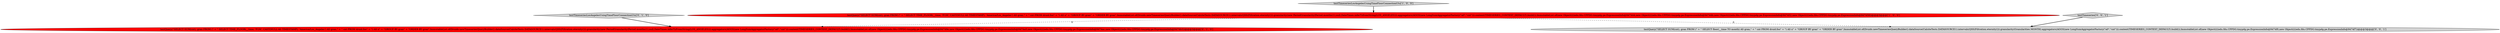 digraph {
1 [style = filled, label = "testTimeseriesLosAngelesUsingTimeFloorConnectionUtc['1', '0', '0']", fillcolor = lightgray, shape = diamond image = "AAA0AAABBB1BBB"];
0 [style = filled, label = "testQuery(\"SELECT SUM(cnt), gran FROM (\" + \" SELECT TIME_FLOOR(__time, 'P1M', CAST(NULL AS TIMESTAMP), 'America/Los_Angeles') AS gran,\" + \" cnt FROM druid.foo\" + \") AS x\" + \"GROUP BY gran\" + \"ORDER BY gran\",ImmutableList.of(Druids.newTimeseriesQueryBuilder().dataSource(CalciteTests.DATASOURCE1).intervals(QSS(Filtration.eternity())).granularity(new PeriodGranularity(Period.months(1),null,DateTimes.inferTzfromString(LOS_ANGELES))).aggregators(AGGS(new LongSumAggregatorFactory(\"a0\",\"cnt\"))).context(TIMESERIES_CONTEXT_DEFAULT).build()),ImmutableList.of(new Object((((edu.fdu.CPPDG.tinypdg.pe.ExpressionInfo@947444,new Object((((edu.fdu.CPPDG.tinypdg.pe.ExpressionInfo@94744b,new Object((((edu.fdu.CPPDG.tinypdg.pe.ExpressionInfo@947452,new Object((((edu.fdu.CPPDG.tinypdg.pe.ExpressionInfo@947459))@@@3@@@['1', '0', '0']", fillcolor = red, shape = ellipse image = "AAA1AAABBB1BBB"];
3 [style = filled, label = "testTimeseriesLosAngelesUsingTimeFloorConnectionUtc['0', '1', '0']", fillcolor = lightgray, shape = diamond image = "AAA0AAABBB2BBB"];
2 [style = filled, label = "testQuery(\"SELECT SUM(cnt), gran FROM (\" + \" SELECT TIME_FLOOR(__time, 'P1M', CAST(NULL AS TIMESTAMP), 'America/Los_Angeles') AS gran,\" + \" cnt FROM druid.foo\" + \") AS x\" + \"GROUP BY gran\" + \"ORDER BY gran\",ImmutableList.of(Druids.newTimeseriesQueryBuilder().dataSource(CalciteTests.DATASOURCE1).intervals(QSS(Filtration.eternity())).granularity(new PeriodGranularity(Period.months(1),null,DateTimes.inferTzFromString(LOS_ANGELES))).aggregators(AGGS(new LongSumAggregatorFactory(\"a0\",\"cnt\"))).context(TIMESERIES_CONTEXT_DEFAULT).build()),ImmutableList.of(new Object((((edu.fdu.CPPDG.tinypdg.pe.ExpressionInfo@94749e,new Object((((edu.fdu.CPPDG.tinypdg.pe.ExpressionInfo@9474a5,new Object((((edu.fdu.CPPDG.tinypdg.pe.ExpressionInfo@9474ac,new Object((((edu.fdu.CPPDG.tinypdg.pe.ExpressionInfo@9474b3))@@@3@@@['0', '1', '0']", fillcolor = red, shape = ellipse image = "AAA1AAABBB2BBB"];
5 [style = filled, label = "testQuery(\"SELECT SUM(cnt), gran FROM (\" + \" SELECT floor(__time TO month) AS gran,\" + \" cnt FROM druid.foo\" + \") AS x\" + \"GROUP BY gran\" + \"ORDER BY gran\",ImmutableList.of(Druids.newTimeseriesQueryBuilder().dataSource(CalciteTests.DATASOURCE1).intervals(QSS(Filtration.eternity())).granularity(Granularities.MONTH).aggregators(AGGS(new LongSumAggregatorFactory(\"a0\",\"cnt\"))).context(TIMESERIES_CONTEXT_DEFAULT).build()),ImmutableList.of(new Object((((edu.fdu.CPPDG.tinypdg.pe.ExpressionInfo@9474f0,new Object((((edu.fdu.CPPDG.tinypdg.pe.ExpressionInfo@9474f7))@@@3@@@['0', '0', '1']", fillcolor = lightgray, shape = ellipse image = "AAA0AAABBB3BBB"];
4 [style = filled, label = "testTimeseries['0', '0', '1']", fillcolor = lightgray, shape = diamond image = "AAA0AAABBB3BBB"];
0->2 [style = dashed, label="0"];
1->0 [style = bold, label=""];
3->2 [style = bold, label=""];
0->5 [style = dashed, label="0"];
4->5 [style = bold, label=""];
}

